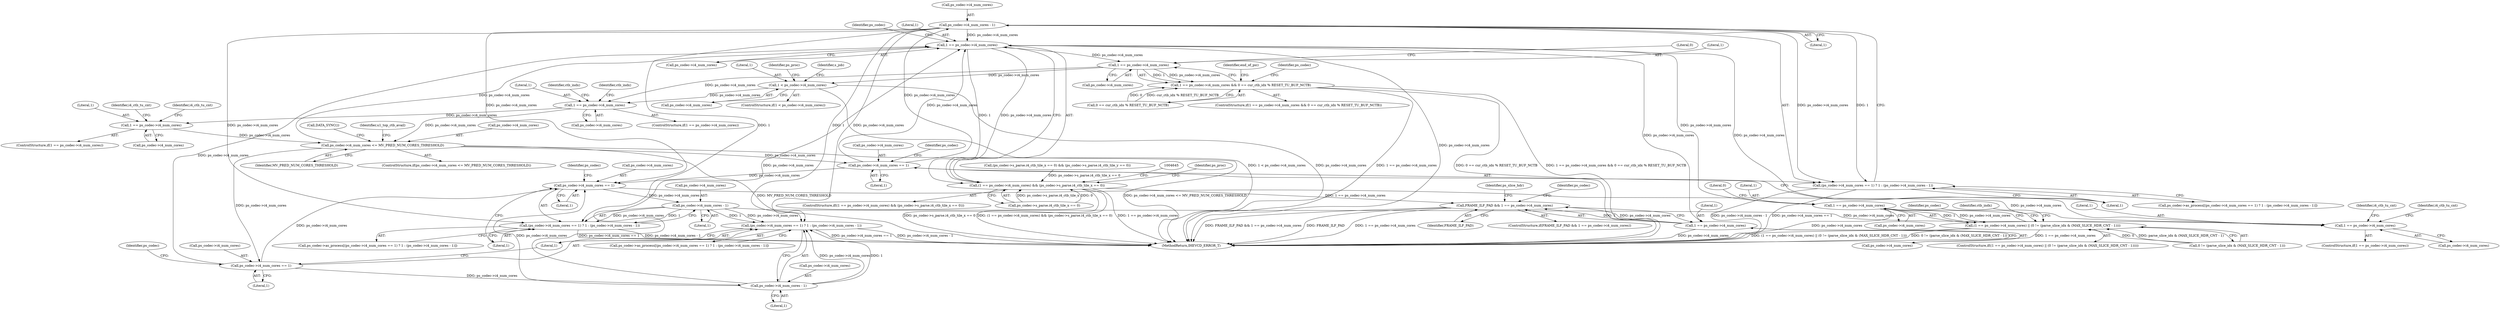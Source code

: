 digraph "0_Android_bcfc7124f6ef9f1ec128fb2e90de774a5b33d199_0@pointer" {
"1003381" [label="(Call,ps_codec->i4_num_cores - 1)"];
"1003375" [label="(Call,ps_codec->i4_num_cores == 1)"];
"1002833" [label="(Call,ps_codec->i4_num_cores <= MV_PRED_NUM_CORES_THRESHOLD)"];
"1002249" [label="(Call,1 == ps_codec->i4_num_cores)"];
"1001022" [label="(Call,1 == ps_codec->i4_num_cores)"];
"1004608" [label="(Call,1 == ps_codec->i4_num_cores)"];
"1003381" [label="(Call,ps_codec->i4_num_cores - 1)"];
"1003120" [label="(Call,ps_codec->i4_num_cores == 1)"];
"1003760" [label="(Call,1 == ps_codec->i4_num_cores)"];
"1003721" [label="(Call,ps_codec->i4_num_cores - 1)"];
"1003715" [label="(Call,ps_codec->i4_num_cores == 1)"];
"1003126" [label="(Call,ps_codec->i4_num_cores - 1)"];
"1001301" [label="(Call,1 < ps_codec->i4_num_cores)"];
"1002652" [label="(Call,1 == ps_codec->i4_num_cores)"];
"1003119" [label="(Call,(ps_codec->i4_num_cores == 1) ? 1 : (ps_codec->i4_num_cores - 1))"];
"1003374" [label="(Call,(ps_codec->i4_num_cores == 1) ? 1 : (ps_codec->i4_num_cores - 1))"];
"1003714" [label="(Call,(ps_codec->i4_num_cores == 1) ? 1 : (ps_codec->i4_num_cores - 1))"];
"1001021" [label="(Call,1 == ps_codec->i4_num_cores && 0 == cur_ctb_idx % RESET_TU_BUF_NCTB)"];
"1004607" [label="(Call,(1 == ps_codec->i4_num_cores) && (ps_codec->s_parse.i4_ctb_tile_x == 0))"];
"1004780" [label="(Call,FRAME_ILF_PAD && 1 == ps_codec->i4_num_cores)"];
"1004709" [label="(Call,1 == ps_codec->i4_num_cores)"];
"1004708" [label="(Call,(1 == ps_codec->i4_num_cores) || (0 != (parse_slice_idx & (MAX_SLICE_HDR_CNT - 1))))"];
"1004782" [label="(Call,1 == ps_codec->i4_num_cores)"];
"1003759" [label="(ControlStructure,if(1 == ps_codec->i4_num_cores))"];
"1004791" [label="(Identifier,ps_slice_hdr)"];
"1002834" [label="(Call,ps_codec->i4_num_cores)"];
"1001052" [label="(Identifier,end_of_pic)"];
"1001028" [label="(Literal,0)"];
"1004200" [label="(Call,DATA_SYNC())"];
"1002833" [label="(Call,ps_codec->i4_num_cores <= MV_PRED_NUM_CORES_THRESHOLD)"];
"1003374" [label="(Call,(ps_codec->i4_num_cores == 1) ? 1 : (ps_codec->i4_num_cores - 1))"];
"1002654" [label="(Call,ps_codec->i4_num_cores)"];
"1001027" [label="(Call,0 == cur_ctb_idx % RESET_TU_BUF_NCTB)"];
"1004710" [label="(Literal,1)"];
"1002407" [label="(Identifier,ctb_indx)"];
"1005073" [label="(Identifier,ps_codec)"];
"1003723" [label="(Identifier,ps_codec)"];
"1003767" [label="(Identifier,i4_ctb_tu_cnt)"];
"1003716" [label="(Call,ps_codec->i4_num_cores)"];
"1002837" [label="(Identifier,MV_PRED_NUM_CORES_THRESHOLD)"];
"1004725" [label="(Identifier,ps_codec)"];
"1003128" [label="(Identifier,ps_codec)"];
"1004616" [label="(Identifier,ps_codec)"];
"1004610" [label="(Call,ps_codec->i4_num_cores)"];
"1003722" [label="(Call,ps_codec->i4_num_cores)"];
"1003379" [label="(Literal,1)"];
"1003376" [label="(Call,ps_codec->i4_num_cores)"];
"1003721" [label="(Call,ps_codec->i4_num_cores - 1)"];
"1003714" [label="(Call,(ps_codec->i4_num_cores == 1) ? 1 : (ps_codec->i4_num_cores - 1))"];
"1002691" [label="(Identifier,i4_ctb_tu_cnt)"];
"1002251" [label="(Call,ps_codec->i4_num_cores)"];
"1002652" [label="(Call,1 == ps_codec->i4_num_cores)"];
"1003130" [label="(Literal,1)"];
"1003127" [label="(Call,ps_codec->i4_num_cores)"];
"1003115" [label="(Call,ps_codec->as_process[(ps_codec->i4_num_cores == 1) ? 1 : (ps_codec->i4_num_cores - 1)])"];
"1003762" [label="(Call,ps_codec->i4_num_cores)"];
"1004606" [label="(ControlStructure,if((1 == ps_codec->i4_num_cores) && (ps_codec->s_parse.i4_ctb_tile_x == 0)))"];
"1003715" [label="(Call,ps_codec->i4_num_cores == 1)"];
"1003119" [label="(Call,(ps_codec->i4_num_cores == 1) ? 1 : (ps_codec->i4_num_cores - 1))"];
"1002249" [label="(Call,1 == ps_codec->i4_num_cores)"];
"1004608" [label="(Call,1 == ps_codec->i4_num_cores)"];
"1003382" [label="(Call,ps_codec->i4_num_cores)"];
"1004609" [label="(Literal,1)"];
"1002659" [label="(Identifier,i4_ctb_tu_cnt)"];
"1001024" [label="(Call,ps_codec->i4_num_cores)"];
"1004707" [label="(ControlStructure,if((1 == ps_codec->i4_num_cores) || (0 != (parse_slice_idx & (MAX_SLICE_HDR_CNT - 1)))))"];
"1003370" [label="(Call,ps_codec->as_process[(ps_codec->i4_num_cores == 1) ? 1 : (ps_codec->i4_num_cores - 1)])"];
"1003383" [label="(Identifier,ps_codec)"];
"1001402" [label="(Identifier,ps_proc)"];
"1004781" [label="(Identifier,FRAME_ILF_PAD)"];
"1004784" [label="(Call,ps_codec->i4_num_cores)"];
"1003125" [label="(Literal,1)"];
"1001022" [label="(Call,1 == ps_codec->i4_num_cores)"];
"1003725" [label="(Literal,1)"];
"1002250" [label="(Literal,1)"];
"1002832" [label="(ControlStructure,if(ps_codec->i4_num_cores <= MV_PRED_NUM_CORES_THRESHOLD))"];
"1005079" [label="(MethodReturn,IHEVCD_ERROR_T)"];
"1004613" [label="(Call,ps_codec->s_parse.i4_ctb_tile_x == 0)"];
"1003799" [label="(Identifier,i4_ctb_tu_cnt)"];
"1003126" [label="(Call,ps_codec->i4_num_cores - 1)"];
"1001311" [label="(Identifier,s_job)"];
"1003761" [label="(Literal,1)"];
"1004734" [label="(Identifier,ctb_indx)"];
"1003385" [label="(Literal,1)"];
"1003380" [label="(Literal,1)"];
"1003381" [label="(Call,ps_codec->i4_num_cores - 1)"];
"1004780" [label="(Call,FRAME_ILF_PAD && 1 == ps_codec->i4_num_cores)"];
"1004607" [label="(Call,(1 == ps_codec->i4_num_cores) && (ps_codec->s_parse.i4_ctb_tile_x == 0))"];
"1001036" [label="(Identifier,ps_codec)"];
"1001303" [label="(Call,ps_codec->i4_num_cores)"];
"1003124" [label="(Literal,1)"];
"1002841" [label="(Identifier,u1_top_ctb_avail)"];
"1004779" [label="(ControlStructure,if(FRAME_ILF_PAD && 1 == ps_codec->i4_num_cores))"];
"1002256" [label="(Identifier,ctb_indx)"];
"1004783" [label="(Literal,1)"];
"1004782" [label="(Call,1 == ps_codec->i4_num_cores)"];
"1003710" [label="(Call,ps_codec->as_process[(ps_codec->i4_num_cores == 1) ? 1 : (ps_codec->i4_num_cores - 1)])"];
"1001023" [label="(Literal,1)"];
"1003760" [label="(Call,1 == ps_codec->i4_num_cores)"];
"1002651" [label="(ControlStructure,if(1 == ps_codec->i4_num_cores))"];
"1001021" [label="(Call,1 == ps_codec->i4_num_cores && 0 == cur_ctb_idx % RESET_TU_BUF_NCTB)"];
"1001301" [label="(Call,1 < ps_codec->i4_num_cores)"];
"1002653" [label="(Literal,1)"];
"1004714" [label="(Call,0 != (parse_slice_idx & (MAX_SLICE_HDR_CNT - 1)))"];
"1003375" [label="(Call,ps_codec->i4_num_cores == 1)"];
"1004623" [label="(Identifier,ps_proc)"];
"1004711" [label="(Call,ps_codec->i4_num_cores)"];
"1000908" [label="(Call,(ps_codec->s_parse.i4_ctb_tile_x == 0) && (ps_codec->s_parse.i4_ctb_tile_y == 0))"];
"1001302" [label="(Literal,1)"];
"1004715" [label="(Literal,0)"];
"1001020" [label="(ControlStructure,if(1 == ps_codec->i4_num_cores && 0 == cur_ctb_idx % RESET_TU_BUF_NCTB))"];
"1001300" [label="(ControlStructure,if(1 < ps_codec->i4_num_cores))"];
"1002248" [label="(ControlStructure,if(1 == ps_codec->i4_num_cores))"];
"1003719" [label="(Literal,1)"];
"1004708" [label="(Call,(1 == ps_codec->i4_num_cores) || (0 != (parse_slice_idx & (MAX_SLICE_HDR_CNT - 1))))"];
"1003120" [label="(Call,ps_codec->i4_num_cores == 1)"];
"1004709" [label="(Call,1 == ps_codec->i4_num_cores)"];
"1003720" [label="(Literal,1)"];
"1003121" [label="(Call,ps_codec->i4_num_cores)"];
"1003381" -> "1003374"  [label="AST: "];
"1003381" -> "1003385"  [label="CFG: "];
"1003382" -> "1003381"  [label="AST: "];
"1003385" -> "1003381"  [label="AST: "];
"1003374" -> "1003381"  [label="CFG: "];
"1003381" -> "1003119"  [label="DDG: ps_codec->i4_num_cores"];
"1003381" -> "1003119"  [label="DDG: 1"];
"1003381" -> "1003374"  [label="DDG: ps_codec->i4_num_cores"];
"1003381" -> "1003374"  [label="DDG: 1"];
"1003375" -> "1003381"  [label="DDG: ps_codec->i4_num_cores"];
"1003381" -> "1003715"  [label="DDG: ps_codec->i4_num_cores"];
"1003381" -> "1003714"  [label="DDG: ps_codec->i4_num_cores"];
"1003381" -> "1003714"  [label="DDG: 1"];
"1003381" -> "1004608"  [label="DDG: ps_codec->i4_num_cores"];
"1003375" -> "1003374"  [label="AST: "];
"1003375" -> "1003379"  [label="CFG: "];
"1003376" -> "1003375"  [label="AST: "];
"1003379" -> "1003375"  [label="AST: "];
"1003380" -> "1003375"  [label="CFG: "];
"1003383" -> "1003375"  [label="CFG: "];
"1002833" -> "1003375"  [label="DDG: ps_codec->i4_num_cores"];
"1003375" -> "1003715"  [label="DDG: ps_codec->i4_num_cores"];
"1003375" -> "1004608"  [label="DDG: ps_codec->i4_num_cores"];
"1002833" -> "1002832"  [label="AST: "];
"1002833" -> "1002837"  [label="CFG: "];
"1002834" -> "1002833"  [label="AST: "];
"1002837" -> "1002833"  [label="AST: "];
"1002841" -> "1002833"  [label="CFG: "];
"1004200" -> "1002833"  [label="CFG: "];
"1002833" -> "1005079"  [label="DDG: MV_PRED_NUM_CORES_THRESHOLD"];
"1002833" -> "1005079"  [label="DDG: ps_codec->i4_num_cores <= MV_PRED_NUM_CORES_THRESHOLD"];
"1002249" -> "1002833"  [label="DDG: ps_codec->i4_num_cores"];
"1002652" -> "1002833"  [label="DDG: ps_codec->i4_num_cores"];
"1002833" -> "1003120"  [label="DDG: ps_codec->i4_num_cores"];
"1002833" -> "1004608"  [label="DDG: ps_codec->i4_num_cores"];
"1002249" -> "1002248"  [label="AST: "];
"1002249" -> "1002251"  [label="CFG: "];
"1002250" -> "1002249"  [label="AST: "];
"1002251" -> "1002249"  [label="AST: "];
"1002256" -> "1002249"  [label="CFG: "];
"1002407" -> "1002249"  [label="CFG: "];
"1001022" -> "1002249"  [label="DDG: ps_codec->i4_num_cores"];
"1001301" -> "1002249"  [label="DDG: ps_codec->i4_num_cores"];
"1002249" -> "1002652"  [label="DDG: ps_codec->i4_num_cores"];
"1001022" -> "1001021"  [label="AST: "];
"1001022" -> "1001024"  [label="CFG: "];
"1001023" -> "1001022"  [label="AST: "];
"1001024" -> "1001022"  [label="AST: "];
"1001028" -> "1001022"  [label="CFG: "];
"1001021" -> "1001022"  [label="CFG: "];
"1001022" -> "1001021"  [label="DDG: 1"];
"1001022" -> "1001021"  [label="DDG: ps_codec->i4_num_cores"];
"1004608" -> "1001022"  [label="DDG: ps_codec->i4_num_cores"];
"1001022" -> "1001301"  [label="DDG: ps_codec->i4_num_cores"];
"1004608" -> "1004607"  [label="AST: "];
"1004608" -> "1004610"  [label="CFG: "];
"1004609" -> "1004608"  [label="AST: "];
"1004610" -> "1004608"  [label="AST: "];
"1004616" -> "1004608"  [label="CFG: "];
"1004607" -> "1004608"  [label="CFG: "];
"1004608" -> "1005079"  [label="DDG: ps_codec->i4_num_cores"];
"1004608" -> "1004607"  [label="DDG: 1"];
"1004608" -> "1004607"  [label="DDG: ps_codec->i4_num_cores"];
"1003120" -> "1004608"  [label="DDG: ps_codec->i4_num_cores"];
"1003760" -> "1004608"  [label="DDG: ps_codec->i4_num_cores"];
"1003126" -> "1004608"  [label="DDG: ps_codec->i4_num_cores"];
"1004608" -> "1004709"  [label="DDG: ps_codec->i4_num_cores"];
"1004608" -> "1004782"  [label="DDG: ps_codec->i4_num_cores"];
"1003120" -> "1003119"  [label="AST: "];
"1003120" -> "1003124"  [label="CFG: "];
"1003121" -> "1003120"  [label="AST: "];
"1003124" -> "1003120"  [label="AST: "];
"1003125" -> "1003120"  [label="CFG: "];
"1003128" -> "1003120"  [label="CFG: "];
"1003120" -> "1003126"  [label="DDG: ps_codec->i4_num_cores"];
"1003120" -> "1003715"  [label="DDG: ps_codec->i4_num_cores"];
"1003760" -> "1003759"  [label="AST: "];
"1003760" -> "1003762"  [label="CFG: "];
"1003761" -> "1003760"  [label="AST: "];
"1003762" -> "1003760"  [label="AST: "];
"1003767" -> "1003760"  [label="CFG: "];
"1003799" -> "1003760"  [label="CFG: "];
"1003721" -> "1003760"  [label="DDG: ps_codec->i4_num_cores"];
"1003715" -> "1003760"  [label="DDG: ps_codec->i4_num_cores"];
"1003721" -> "1003714"  [label="AST: "];
"1003721" -> "1003725"  [label="CFG: "];
"1003722" -> "1003721"  [label="AST: "];
"1003725" -> "1003721"  [label="AST: "];
"1003714" -> "1003721"  [label="CFG: "];
"1003721" -> "1003119"  [label="DDG: ps_codec->i4_num_cores"];
"1003721" -> "1003119"  [label="DDG: 1"];
"1003721" -> "1003714"  [label="DDG: ps_codec->i4_num_cores"];
"1003721" -> "1003714"  [label="DDG: 1"];
"1003715" -> "1003721"  [label="DDG: ps_codec->i4_num_cores"];
"1003715" -> "1003714"  [label="AST: "];
"1003715" -> "1003719"  [label="CFG: "];
"1003716" -> "1003715"  [label="AST: "];
"1003719" -> "1003715"  [label="AST: "];
"1003720" -> "1003715"  [label="CFG: "];
"1003723" -> "1003715"  [label="CFG: "];
"1003126" -> "1003715"  [label="DDG: ps_codec->i4_num_cores"];
"1003126" -> "1003119"  [label="AST: "];
"1003126" -> "1003130"  [label="CFG: "];
"1003127" -> "1003126"  [label="AST: "];
"1003130" -> "1003126"  [label="AST: "];
"1003119" -> "1003126"  [label="CFG: "];
"1003126" -> "1003119"  [label="DDG: ps_codec->i4_num_cores"];
"1003126" -> "1003119"  [label="DDG: 1"];
"1001301" -> "1001300"  [label="AST: "];
"1001301" -> "1001303"  [label="CFG: "];
"1001302" -> "1001301"  [label="AST: "];
"1001303" -> "1001301"  [label="AST: "];
"1001311" -> "1001301"  [label="CFG: "];
"1001402" -> "1001301"  [label="CFG: "];
"1001301" -> "1005079"  [label="DDG: 1 < ps_codec->i4_num_cores"];
"1001301" -> "1005079"  [label="DDG: ps_codec->i4_num_cores"];
"1002652" -> "1002651"  [label="AST: "];
"1002652" -> "1002654"  [label="CFG: "];
"1002653" -> "1002652"  [label="AST: "];
"1002654" -> "1002652"  [label="AST: "];
"1002659" -> "1002652"  [label="CFG: "];
"1002691" -> "1002652"  [label="CFG: "];
"1003119" -> "1003115"  [label="AST: "];
"1003119" -> "1003125"  [label="CFG: "];
"1003125" -> "1003119"  [label="AST: "];
"1003115" -> "1003119"  [label="CFG: "];
"1003119" -> "1005079"  [label="DDG: ps_codec->i4_num_cores == 1"];
"1003119" -> "1005079"  [label="DDG: ps_codec->i4_num_cores - 1"];
"1003374" -> "1003370"  [label="AST: "];
"1003374" -> "1003380"  [label="CFG: "];
"1003380" -> "1003374"  [label="AST: "];
"1003370" -> "1003374"  [label="CFG: "];
"1003374" -> "1005079"  [label="DDG: ps_codec->i4_num_cores - 1"];
"1003374" -> "1005079"  [label="DDG: ps_codec->i4_num_cores == 1"];
"1003714" -> "1003710"  [label="AST: "];
"1003714" -> "1003720"  [label="CFG: "];
"1003720" -> "1003714"  [label="AST: "];
"1003710" -> "1003714"  [label="CFG: "];
"1003714" -> "1005079"  [label="DDG: ps_codec->i4_num_cores - 1"];
"1003714" -> "1005079"  [label="DDG: ps_codec->i4_num_cores == 1"];
"1001021" -> "1001020"  [label="AST: "];
"1001021" -> "1001027"  [label="CFG: "];
"1001027" -> "1001021"  [label="AST: "];
"1001036" -> "1001021"  [label="CFG: "];
"1001052" -> "1001021"  [label="CFG: "];
"1001021" -> "1005079"  [label="DDG: 0 == cur_ctb_idx % RESET_TU_BUF_NCTB"];
"1001021" -> "1005079"  [label="DDG: 1 == ps_codec->i4_num_cores && 0 == cur_ctb_idx % RESET_TU_BUF_NCTB"];
"1001021" -> "1005079"  [label="DDG: 1 == ps_codec->i4_num_cores"];
"1001027" -> "1001021"  [label="DDG: 0"];
"1001027" -> "1001021"  [label="DDG: cur_ctb_idx % RESET_TU_BUF_NCTB"];
"1004607" -> "1004606"  [label="AST: "];
"1004607" -> "1004613"  [label="CFG: "];
"1004613" -> "1004607"  [label="AST: "];
"1004623" -> "1004607"  [label="CFG: "];
"1004645" -> "1004607"  [label="CFG: "];
"1004607" -> "1005079"  [label="DDG: (1 == ps_codec->i4_num_cores) && (ps_codec->s_parse.i4_ctb_tile_x == 0)"];
"1004607" -> "1005079"  [label="DDG: 1 == ps_codec->i4_num_cores"];
"1004607" -> "1005079"  [label="DDG: ps_codec->s_parse.i4_ctb_tile_x == 0"];
"1004613" -> "1004607"  [label="DDG: ps_codec->s_parse.i4_ctb_tile_x"];
"1004613" -> "1004607"  [label="DDG: 0"];
"1000908" -> "1004607"  [label="DDG: ps_codec->s_parse.i4_ctb_tile_x == 0"];
"1004607" -> "1004780"  [label="DDG: 1 == ps_codec->i4_num_cores"];
"1004780" -> "1004779"  [label="AST: "];
"1004780" -> "1004781"  [label="CFG: "];
"1004780" -> "1004782"  [label="CFG: "];
"1004781" -> "1004780"  [label="AST: "];
"1004782" -> "1004780"  [label="AST: "];
"1004791" -> "1004780"  [label="CFG: "];
"1005073" -> "1004780"  [label="CFG: "];
"1004780" -> "1005079"  [label="DDG: 1 == ps_codec->i4_num_cores"];
"1004780" -> "1005079"  [label="DDG: FRAME_ILF_PAD && 1 == ps_codec->i4_num_cores"];
"1004780" -> "1005079"  [label="DDG: FRAME_ILF_PAD"];
"1004782" -> "1004780"  [label="DDG: 1"];
"1004782" -> "1004780"  [label="DDG: ps_codec->i4_num_cores"];
"1004709" -> "1004708"  [label="AST: "];
"1004709" -> "1004711"  [label="CFG: "];
"1004710" -> "1004709"  [label="AST: "];
"1004711" -> "1004709"  [label="AST: "];
"1004715" -> "1004709"  [label="CFG: "];
"1004708" -> "1004709"  [label="CFG: "];
"1004709" -> "1005079"  [label="DDG: ps_codec->i4_num_cores"];
"1004709" -> "1004708"  [label="DDG: 1"];
"1004709" -> "1004708"  [label="DDG: ps_codec->i4_num_cores"];
"1004708" -> "1004707"  [label="AST: "];
"1004708" -> "1004714"  [label="CFG: "];
"1004714" -> "1004708"  [label="AST: "];
"1004725" -> "1004708"  [label="CFG: "];
"1004734" -> "1004708"  [label="CFG: "];
"1004708" -> "1005079"  [label="DDG: 1 == ps_codec->i4_num_cores"];
"1004708" -> "1005079"  [label="DDG: (1 == ps_codec->i4_num_cores) || (0 != (parse_slice_idx & (MAX_SLICE_HDR_CNT - 1)))"];
"1004708" -> "1005079"  [label="DDG: 0 != (parse_slice_idx & (MAX_SLICE_HDR_CNT - 1))"];
"1004714" -> "1004708"  [label="DDG: 0"];
"1004714" -> "1004708"  [label="DDG: parse_slice_idx & (MAX_SLICE_HDR_CNT - 1)"];
"1004782" -> "1004784"  [label="CFG: "];
"1004783" -> "1004782"  [label="AST: "];
"1004784" -> "1004782"  [label="AST: "];
"1004782" -> "1005079"  [label="DDG: ps_codec->i4_num_cores"];
}
